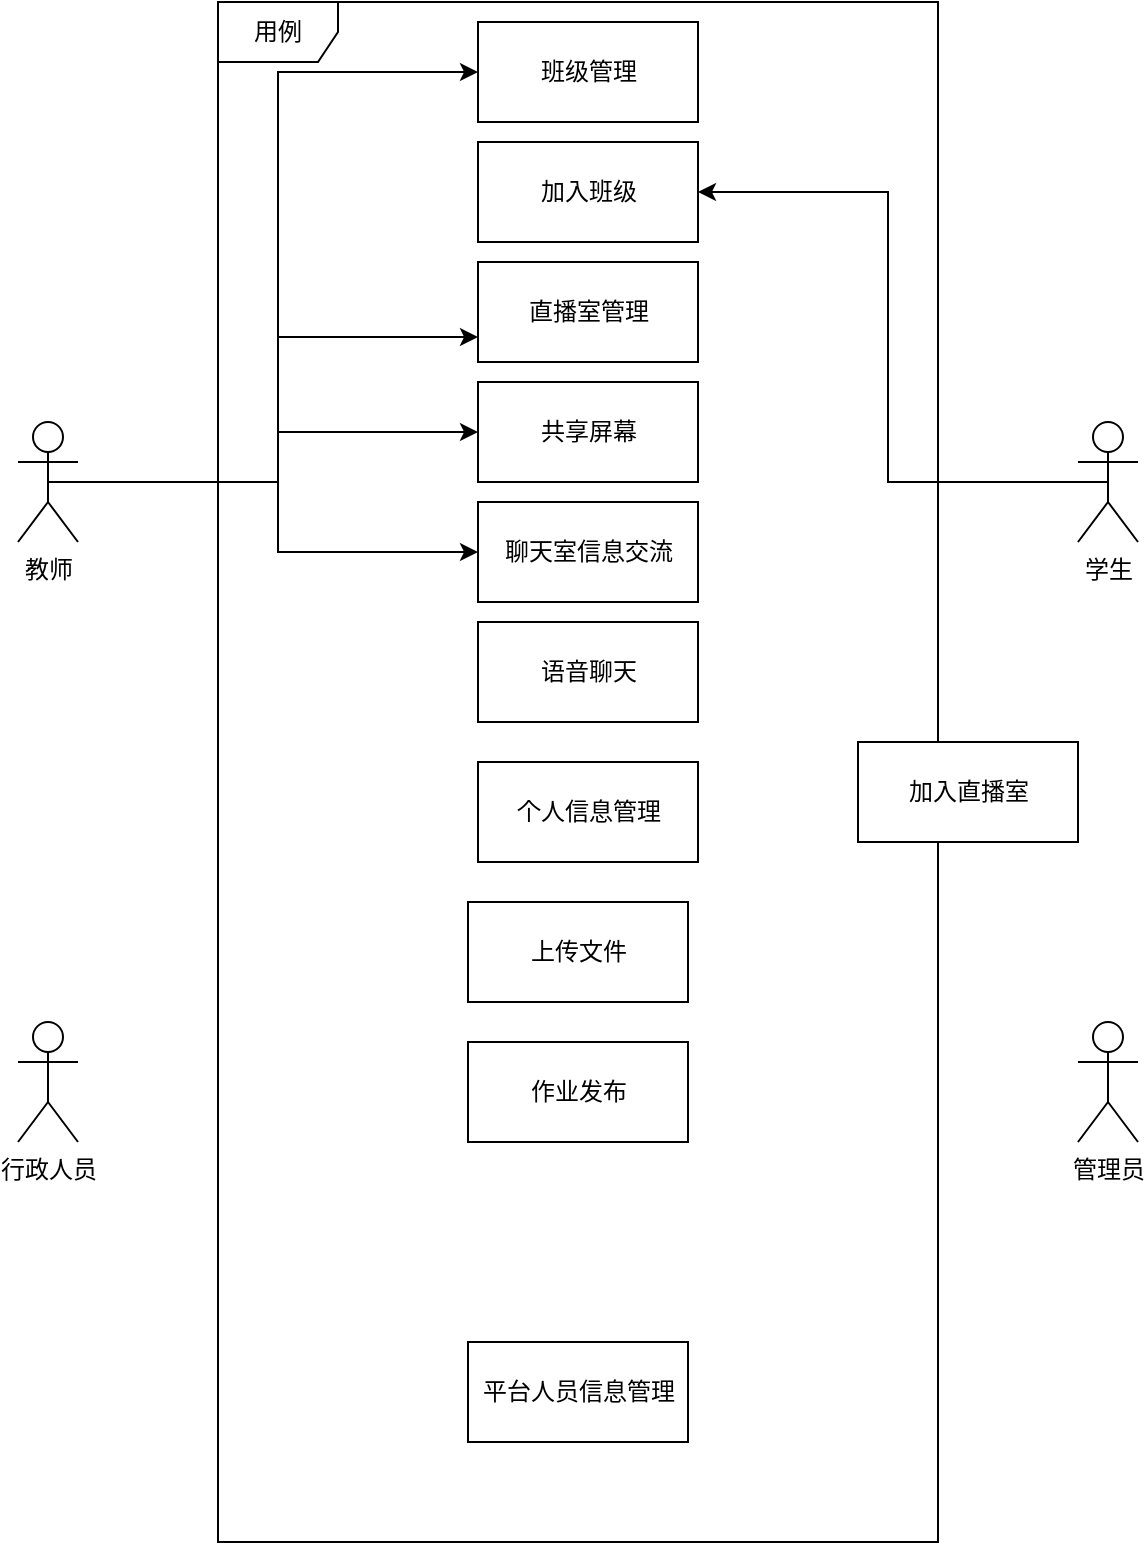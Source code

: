 <mxfile>
    <diagram id="3HRkgMCfKGj9J2yj029-" name="第 1 页">
        <mxGraphModel dx="1298" dy="785" grid="1" gridSize="10" guides="1" tooltips="1" connect="1" arrows="1" fold="1" page="1" pageScale="1" pageWidth="827" pageHeight="1169" math="0" shadow="0">
            <root>
                <mxCell id="0"/>
                <mxCell id="1" parent="0"/>
                <mxCell id="44" style="edgeStyle=orthogonalEdgeStyle;rounded=0;orthogonalLoop=1;jettySize=auto;html=1;exitX=0.5;exitY=0.5;exitDx=0;exitDy=0;exitPerimeter=0;entryX=1;entryY=0.5;entryDx=0;entryDy=0;" edge="1" parent="1" source="2" target="40">
                    <mxGeometry relative="1" as="geometry"/>
                </mxCell>
                <mxCell id="2" value="学生" style="shape=umlActor;verticalLabelPosition=bottom;verticalAlign=top;html=1;" parent="1" vertex="1">
                    <mxGeometry x="630" y="220" width="30" height="60" as="geometry"/>
                </mxCell>
                <mxCell id="45" style="edgeStyle=orthogonalEdgeStyle;rounded=0;orthogonalLoop=1;jettySize=auto;html=1;exitX=0.5;exitY=0.5;exitDx=0;exitDy=0;exitPerimeter=0;entryX=0;entryY=0.5;entryDx=0;entryDy=0;" edge="1" parent="1" source="5" target="39">
                    <mxGeometry relative="1" as="geometry"/>
                </mxCell>
                <mxCell id="46" style="edgeStyle=orthogonalEdgeStyle;rounded=0;orthogonalLoop=1;jettySize=auto;html=1;exitX=0.5;exitY=0.5;exitDx=0;exitDy=0;exitPerimeter=0;entryX=0;entryY=0.75;entryDx=0;entryDy=0;" edge="1" parent="1" source="5" target="35">
                    <mxGeometry relative="1" as="geometry"/>
                </mxCell>
                <mxCell id="48" style="edgeStyle=orthogonalEdgeStyle;rounded=0;orthogonalLoop=1;jettySize=auto;html=1;exitX=0.5;exitY=0.5;exitDx=0;exitDy=0;exitPerimeter=0;" edge="1" parent="1" source="5" target="38">
                    <mxGeometry relative="1" as="geometry"/>
                </mxCell>
                <mxCell id="49" style="edgeStyle=orthogonalEdgeStyle;rounded=0;orthogonalLoop=1;jettySize=auto;html=1;exitX=0.5;exitY=0.5;exitDx=0;exitDy=0;exitPerimeter=0;" edge="1" parent="1" source="5" target="41">
                    <mxGeometry relative="1" as="geometry"/>
                </mxCell>
                <mxCell id="5" value="教师" style="shape=umlActor;verticalLabelPosition=bottom;verticalAlign=top;html=1;" parent="1" vertex="1">
                    <mxGeometry x="100" y="220" width="30" height="60" as="geometry"/>
                </mxCell>
                <mxCell id="14" value="管理员" style="shape=umlActor;verticalLabelPosition=bottom;verticalAlign=top;html=1;" vertex="1" parent="1">
                    <mxGeometry x="630" y="520" width="30" height="60" as="geometry"/>
                </mxCell>
                <mxCell id="16" value="行政人员" style="shape=umlActor;verticalLabelPosition=bottom;verticalAlign=top;html=1;" vertex="1" parent="1">
                    <mxGeometry x="100" y="520" width="30" height="60" as="geometry"/>
                </mxCell>
                <mxCell id="21" value="用例" style="shape=umlFrame;whiteSpace=wrap;html=1;" vertex="1" parent="1">
                    <mxGeometry x="200" y="10" width="360" height="770" as="geometry"/>
                </mxCell>
                <mxCell id="25" value="个人信息管理" style="html=1;" vertex="1" parent="1">
                    <mxGeometry x="330" y="390" width="110" height="50" as="geometry"/>
                </mxCell>
                <mxCell id="35" value="直播室管理" style="html=1;" vertex="1" parent="1">
                    <mxGeometry x="330" y="140" width="110" height="50" as="geometry"/>
                </mxCell>
                <mxCell id="36" value="平台人员信息管理" style="html=1;" vertex="1" parent="1">
                    <mxGeometry x="325" y="680" width="110" height="50" as="geometry"/>
                </mxCell>
                <mxCell id="37" value="语音聊天" style="html=1;" vertex="1" parent="1">
                    <mxGeometry x="330" y="320" width="110" height="50" as="geometry"/>
                </mxCell>
                <mxCell id="38" value="共享屏幕" style="html=1;" vertex="1" parent="1">
                    <mxGeometry x="330" y="200" width="110" height="50" as="geometry"/>
                </mxCell>
                <mxCell id="39" value="班级管理" style="html=1;" vertex="1" parent="1">
                    <mxGeometry x="330" y="20" width="110" height="50" as="geometry"/>
                </mxCell>
                <mxCell id="40" value="加入班级" style="html=1;" vertex="1" parent="1">
                    <mxGeometry x="330" y="80" width="110" height="50" as="geometry"/>
                </mxCell>
                <mxCell id="41" value="聊天室信息交流" style="html=1;" vertex="1" parent="1">
                    <mxGeometry x="330" y="260" width="110" height="50" as="geometry"/>
                </mxCell>
                <mxCell id="42" value="作业发布" style="html=1;" vertex="1" parent="1">
                    <mxGeometry x="325" y="530" width="110" height="50" as="geometry"/>
                </mxCell>
                <mxCell id="43" value="上传文件" style="html=1;" vertex="1" parent="1">
                    <mxGeometry x="325" y="460" width="110" height="50" as="geometry"/>
                </mxCell>
                <mxCell id="47" value="加入直播室" style="html=1;" vertex="1" parent="1">
                    <mxGeometry x="520" y="380" width="110" height="50" as="geometry"/>
                </mxCell>
            </root>
        </mxGraphModel>
    </diagram>
</mxfile>
